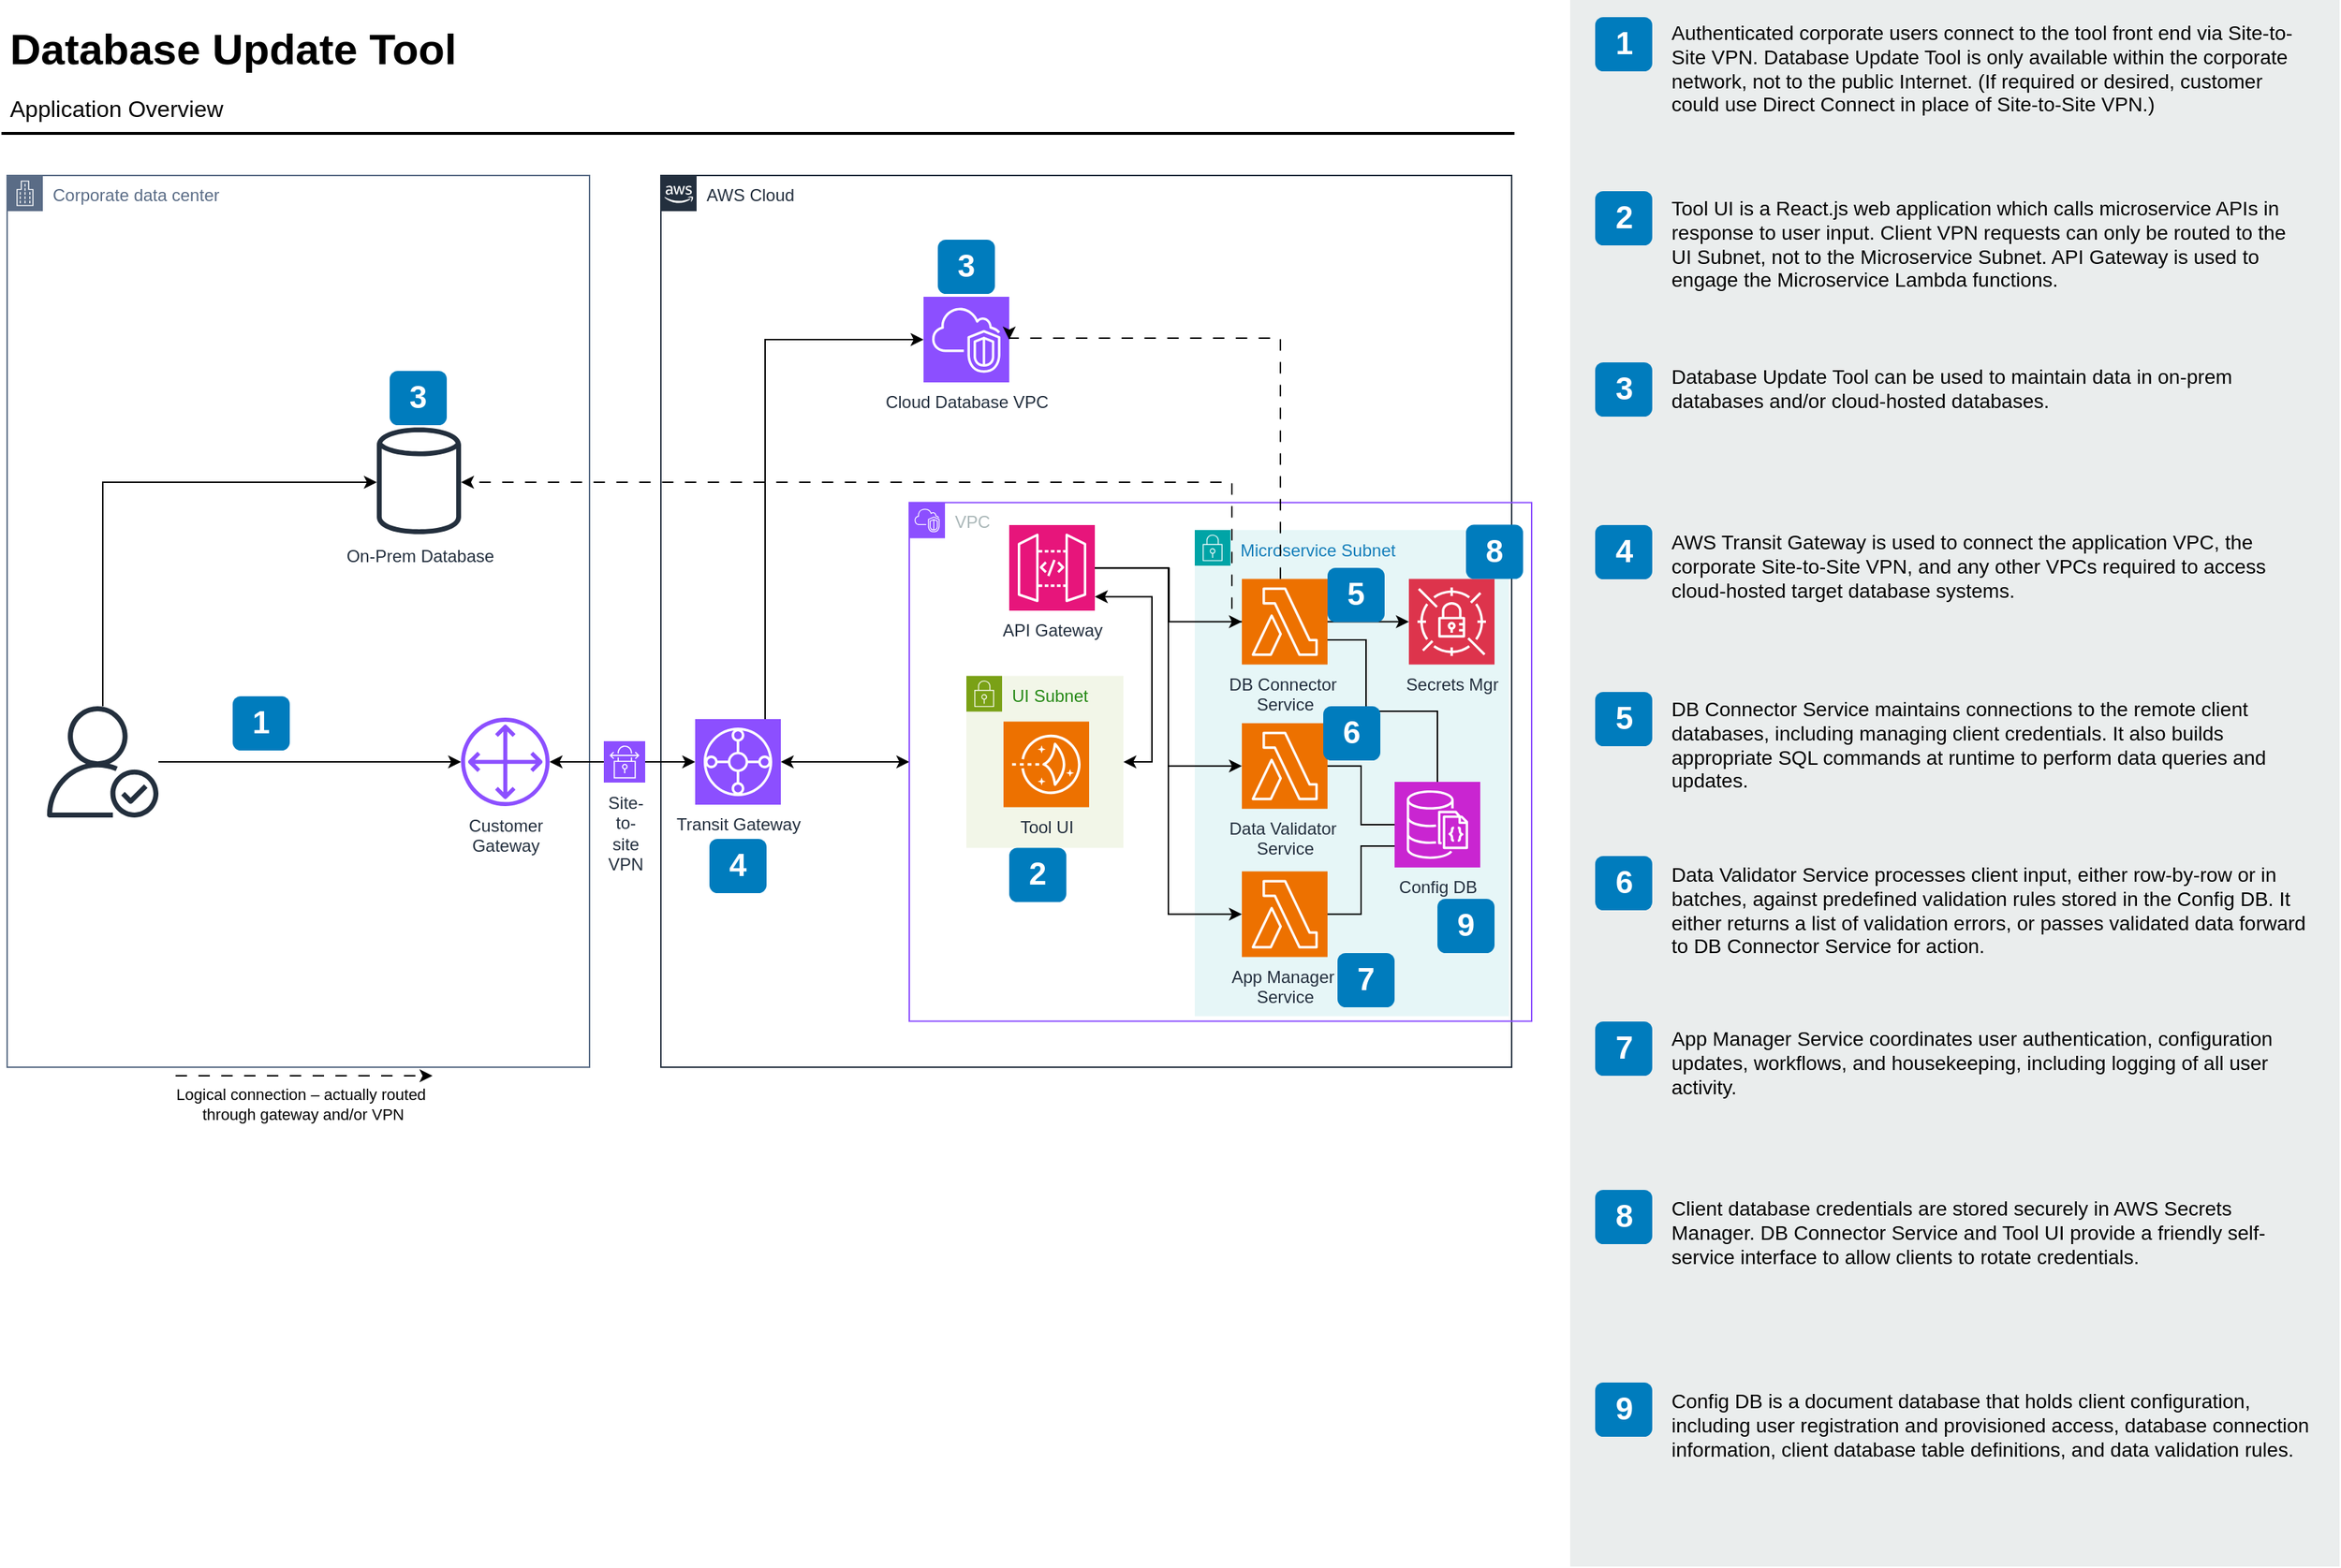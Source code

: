 <mxfile version="27.0.2">
  <diagram id="Ht1M8jgEwFfnCIfOTk4-" name="Page-1">
    <mxGraphModel dx="1118" dy="859" grid="1" gridSize="10" guides="1" tooltips="1" connect="1" arrows="1" fold="1" page="1" pageScale="1" pageWidth="1100" pageHeight="850" math="0" shadow="0">
      <root>
        <mxCell id="0" />
        <mxCell id="1" parent="0" />
        <mxCell id="UEzPUAAOIrF-is8g5C7q-2" value="AWS Cloud" style="points=[[0,0],[0.25,0],[0.5,0],[0.75,0],[1,0],[1,0.25],[1,0.5],[1,0.75],[1,1],[0.75,1],[0.5,1],[0.25,1],[0,1],[0,0.75],[0,0.5],[0,0.25]];outlineConnect=0;gradientColor=none;html=1;whiteSpace=wrap;fontSize=12;fontStyle=0;shape=mxgraph.aws4.group;grIcon=mxgraph.aws4.group_aws_cloud_alt;strokeColor=#232F3E;fillColor=none;verticalAlign=top;align=left;spacingLeft=30;fontColor=#232F3E;dashed=0;container=1;pointerEvents=0;collapsible=0;recursiveResize=0;" parent="1" vertex="1">
          <mxGeometry x="470" y="175" width="596" height="625" as="geometry" />
        </mxCell>
        <mxCell id="L3uOfCzPtdk7CH7yRiEO-7" value="Cloud Database VPC" style="sketch=0;points=[[0,0,0],[0.25,0,0],[0.5,0,0],[0.75,0,0],[1,0,0],[0,1,0],[0.25,1,0],[0.5,1,0],[0.75,1,0],[1,1,0],[0,0.25,0],[0,0.5,0],[0,0.75,0],[1,0.25,0],[1,0.5,0],[1,0.75,0]];outlineConnect=0;fontColor=#232F3E;fillColor=#8C4FFF;strokeColor=#ffffff;dashed=0;verticalLabelPosition=bottom;verticalAlign=top;align=center;html=1;fontSize=12;fontStyle=0;aspect=fixed;shape=mxgraph.aws4.resourceIcon;resIcon=mxgraph.aws4.vpc;" parent="UEzPUAAOIrF-is8g5C7q-2" vertex="1">
          <mxGeometry x="184" y="85" width="60" height="60" as="geometry" />
        </mxCell>
        <mxCell id="L3uOfCzPtdk7CH7yRiEO-11" style="edgeStyle=orthogonalEdgeStyle;rounded=0;orthogonalLoop=1;jettySize=auto;html=1;entryX=0;entryY=0.5;entryDx=0;entryDy=0;startArrow=classic;startFill=1;" parent="UEzPUAAOIrF-is8g5C7q-2" source="L3uOfCzPtdk7CH7yRiEO-6" target="L3uOfCzPtdk7CH7yRiEO-10" edge="1">
          <mxGeometry relative="1" as="geometry" />
        </mxCell>
        <mxCell id="L3uOfCzPtdk7CH7yRiEO-6" value="Transit Gateway" style="sketch=0;points=[[0,0,0],[0.25,0,0],[0.5,0,0],[0.75,0,0],[1,0,0],[0,1,0],[0.25,1,0],[0.5,1,0],[0.75,1,0],[1,1,0],[0,0.25,0],[0,0.5,0],[0,0.75,0],[1,0.25,0],[1,0.5,0],[1,0.75,0]];outlineConnect=0;fontColor=#232F3E;fillColor=#8C4FFF;strokeColor=#ffffff;dashed=0;verticalLabelPosition=bottom;verticalAlign=top;align=center;html=1;fontSize=12;fontStyle=0;aspect=fixed;shape=mxgraph.aws4.resourceIcon;resIcon=mxgraph.aws4.transit_gateway;" parent="UEzPUAAOIrF-is8g5C7q-2" vertex="1">
          <mxGeometry x="24" y="381" width="60" height="60" as="geometry" />
        </mxCell>
        <mxCell id="L3uOfCzPtdk7CH7yRiEO-8" style="edgeStyle=orthogonalEdgeStyle;rounded=0;orthogonalLoop=1;jettySize=auto;html=1;entryX=0;entryY=0.5;entryDx=0;entryDy=0;entryPerimeter=0;" parent="UEzPUAAOIrF-is8g5C7q-2" source="L3uOfCzPtdk7CH7yRiEO-6" target="L3uOfCzPtdk7CH7yRiEO-7" edge="1">
          <mxGeometry relative="1" as="geometry">
            <Array as="points">
              <mxPoint x="73" y="115" />
              <mxPoint x="148" y="115" />
            </Array>
          </mxGeometry>
        </mxCell>
        <mxCell id="L3uOfCzPtdk7CH7yRiEO-10" value="VPC" style="points=[[0,0],[0.25,0],[0.5,0],[0.75,0],[1,0],[1,0.25],[1,0.5],[1,0.75],[1,1],[0.75,1],[0.5,1],[0.25,1],[0,1],[0,0.75],[0,0.5],[0,0.25]];outlineConnect=0;gradientColor=none;html=1;whiteSpace=wrap;fontSize=12;fontStyle=0;container=1;pointerEvents=0;collapsible=0;recursiveResize=0;shape=mxgraph.aws4.group;grIcon=mxgraph.aws4.group_vpc2;strokeColor=#8C4FFF;fillColor=none;verticalAlign=top;align=left;spacingLeft=30;fontColor=#AAB7B8;dashed=0;" parent="UEzPUAAOIrF-is8g5C7q-2" vertex="1">
          <mxGeometry x="174" y="229.25" width="436" height="363.5" as="geometry" />
        </mxCell>
        <mxCell id="L3uOfCzPtdk7CH7yRiEO-42" style="edgeStyle=orthogonalEdgeStyle;rounded=0;orthogonalLoop=1;jettySize=auto;html=1;startArrow=classic;startFill=1;" parent="L3uOfCzPtdk7CH7yRiEO-10" source="L3uOfCzPtdk7CH7yRiEO-13" target="L3uOfCzPtdk7CH7yRiEO-41" edge="1">
          <mxGeometry relative="1" as="geometry">
            <Array as="points">
              <mxPoint x="170" y="182" />
              <mxPoint x="170" y="66" />
            </Array>
          </mxGeometry>
        </mxCell>
        <mxCell id="L3uOfCzPtdk7CH7yRiEO-13" value="UI Subnet" style="points=[[0,0],[0.25,0],[0.5,0],[0.75,0],[1,0],[1,0.25],[1,0.5],[1,0.75],[1,1],[0.75,1],[0.5,1],[0.25,1],[0,1],[0,0.75],[0,0.5],[0,0.25]];outlineConnect=0;gradientColor=none;html=1;whiteSpace=wrap;fontSize=12;fontStyle=0;container=1;pointerEvents=0;collapsible=0;recursiveResize=0;shape=mxgraph.aws4.group;grIcon=mxgraph.aws4.group_security_group;grStroke=0;strokeColor=#7AA116;fillColor=#F2F6E8;verticalAlign=top;align=left;spacingLeft=30;fontColor=#248814;dashed=0;" parent="L3uOfCzPtdk7CH7yRiEO-10" vertex="1">
          <mxGeometry x="40" y="121.5" width="110" height="120.5" as="geometry" />
        </mxCell>
        <mxCell id="L3uOfCzPtdk7CH7yRiEO-15" value="Tool UI" style="sketch=0;points=[[0,0,0],[0.25,0,0],[0.5,0,0],[0.75,0,0],[1,0,0],[0,1,0],[0.25,1,0],[0.5,1,0],[0.75,1,0],[1,1,0],[0,0.25,0],[0,0.5,0],[0,0.75,0],[1,0.25,0],[1,0.5,0],[1,0.75,0]];outlineConnect=0;fontColor=#232F3E;fillColor=#ED7100;strokeColor=#ffffff;dashed=0;verticalLabelPosition=bottom;verticalAlign=top;align=center;html=1;fontSize=12;fontStyle=0;aspect=fixed;shape=mxgraph.aws4.resourceIcon;resIcon=mxgraph.aws4.lightsail;" parent="L3uOfCzPtdk7CH7yRiEO-13" vertex="1">
          <mxGeometry x="26" y="32" width="60" height="60" as="geometry" />
        </mxCell>
        <mxCell id="L3uOfCzPtdk7CH7yRiEO-14" value="Microservice Subnet" style="points=[[0,0],[0.25,0],[0.5,0],[0.75,0],[1,0],[1,0.25],[1,0.5],[1,0.75],[1,1],[0.75,1],[0.5,1],[0.25,1],[0,1],[0,0.75],[0,0.5],[0,0.25]];outlineConnect=0;gradientColor=none;html=1;whiteSpace=wrap;fontSize=12;fontStyle=0;container=1;pointerEvents=0;collapsible=0;recursiveResize=0;shape=mxgraph.aws4.group;grIcon=mxgraph.aws4.group_security_group;grStroke=0;strokeColor=#00A4A6;fillColor=#E6F6F7;verticalAlign=top;align=left;spacingLeft=30;fontColor=#147EBA;dashed=0;" parent="L3uOfCzPtdk7CH7yRiEO-10" vertex="1">
          <mxGeometry x="200" y="19.25" width="220" height="340.75" as="geometry" />
        </mxCell>
        <mxCell id="L3uOfCzPtdk7CH7yRiEO-36" style="edgeStyle=orthogonalEdgeStyle;rounded=0;orthogonalLoop=1;jettySize=auto;html=1;" parent="L3uOfCzPtdk7CH7yRiEO-14" source="L3uOfCzPtdk7CH7yRiEO-16" target="L3uOfCzPtdk7CH7yRiEO-35" edge="1">
          <mxGeometry relative="1" as="geometry" />
        </mxCell>
        <mxCell id="L3uOfCzPtdk7CH7yRiEO-16" value="DB Connector&amp;nbsp;&lt;div&gt;Service&lt;/div&gt;" style="sketch=0;points=[[0,0,0],[0.25,0,0],[0.5,0,0],[0.75,0,0],[1,0,0],[0,1,0],[0.25,1,0],[0.5,1,0],[0.75,1,0],[1,1,0],[0,0.25,0],[0,0.5,0],[0,0.75,0],[1,0.25,0],[1,0.5,0],[1,0.75,0]];outlineConnect=0;fontColor=#232F3E;fillColor=#ED7100;strokeColor=#ffffff;dashed=0;verticalLabelPosition=bottom;verticalAlign=top;align=center;html=1;fontSize=12;fontStyle=0;aspect=fixed;shape=mxgraph.aws4.resourceIcon;resIcon=mxgraph.aws4.lambda;" parent="L3uOfCzPtdk7CH7yRiEO-14" vertex="1">
          <mxGeometry x="33" y="34.25" width="60" height="60" as="geometry" />
        </mxCell>
        <mxCell id="L3uOfCzPtdk7CH7yRiEO-17" value="Config DB" style="sketch=0;points=[[0,0,0],[0.25,0,0],[0.5,0,0],[0.75,0,0],[1,0,0],[0,1,0],[0.25,1,0],[0.5,1,0],[0.75,1,0],[1,1,0],[0,0.25,0],[0,0.5,0],[0,0.75,0],[1,0.25,0],[1,0.5,0],[1,0.75,0]];outlineConnect=0;fontColor=#232F3E;fillColor=#C925D1;strokeColor=#ffffff;dashed=0;verticalLabelPosition=bottom;verticalAlign=top;align=center;html=1;fontSize=12;fontStyle=0;aspect=fixed;shape=mxgraph.aws4.resourceIcon;resIcon=mxgraph.aws4.documentdb_with_mongodb_compatibility;" parent="L3uOfCzPtdk7CH7yRiEO-14" vertex="1">
          <mxGeometry x="140" y="176.5" width="60" height="60" as="geometry" />
        </mxCell>
        <mxCell id="L3uOfCzPtdk7CH7yRiEO-22" value="Data Validator&amp;nbsp;&lt;div&gt;Service&lt;/div&gt;" style="sketch=0;points=[[0,0,0],[0.25,0,0],[0.5,0,0],[0.75,0,0],[1,0,0],[0,1,0],[0.25,1,0],[0.5,1,0],[0.75,1,0],[1,1,0],[0,0.25,0],[0,0.5,0],[0,0.75,0],[1,0.25,0],[1,0.5,0],[1,0.75,0]];outlineConnect=0;fontColor=#232F3E;fillColor=#ED7100;strokeColor=#ffffff;dashed=0;verticalLabelPosition=bottom;verticalAlign=top;align=center;html=1;fontSize=12;fontStyle=0;aspect=fixed;shape=mxgraph.aws4.resourceIcon;resIcon=mxgraph.aws4.lambda;" parent="L3uOfCzPtdk7CH7yRiEO-14" vertex="1">
          <mxGeometry x="33" y="135.37" width="60" height="60" as="geometry" />
        </mxCell>
        <mxCell id="L3uOfCzPtdk7CH7yRiEO-23" value="App Manager&amp;nbsp;&lt;div&gt;Service&lt;/div&gt;" style="sketch=0;points=[[0,0,0],[0.25,0,0],[0.5,0,0],[0.75,0,0],[1,0,0],[0,1,0],[0.25,1,0],[0.5,1,0],[0.75,1,0],[1,1,0],[0,0.25,0],[0,0.5,0],[0,0.75,0],[1,0.25,0],[1,0.5,0],[1,0.75,0]];outlineConnect=0;fontColor=#232F3E;fillColor=#ED7100;strokeColor=#ffffff;dashed=0;verticalLabelPosition=bottom;verticalAlign=top;align=center;html=1;fontSize=12;fontStyle=0;aspect=fixed;shape=mxgraph.aws4.resourceIcon;resIcon=mxgraph.aws4.lambda;" parent="L3uOfCzPtdk7CH7yRiEO-14" vertex="1">
          <mxGeometry x="33" y="239.25" width="60" height="60" as="geometry" />
        </mxCell>
        <mxCell id="L3uOfCzPtdk7CH7yRiEO-24" style="edgeStyle=orthogonalEdgeStyle;rounded=0;orthogonalLoop=1;jettySize=auto;html=1;entryX=0.5;entryY=0;entryDx=0;entryDy=0;entryPerimeter=0;endArrow=none;startFill=0;" parent="L3uOfCzPtdk7CH7yRiEO-14" source="L3uOfCzPtdk7CH7yRiEO-16" target="L3uOfCzPtdk7CH7yRiEO-17" edge="1">
          <mxGeometry relative="1" as="geometry">
            <Array as="points">
              <mxPoint x="120" y="77" />
              <mxPoint x="120" y="127" />
              <mxPoint x="170" y="127" />
            </Array>
          </mxGeometry>
        </mxCell>
        <mxCell id="L3uOfCzPtdk7CH7yRiEO-25" style="edgeStyle=orthogonalEdgeStyle;rounded=0;orthogonalLoop=1;jettySize=auto;html=1;entryX=0;entryY=0.5;entryDx=0;entryDy=0;entryPerimeter=0;endArrow=none;startFill=0;" parent="L3uOfCzPtdk7CH7yRiEO-14" source="L3uOfCzPtdk7CH7yRiEO-22" target="L3uOfCzPtdk7CH7yRiEO-17" edge="1">
          <mxGeometry relative="1" as="geometry" />
        </mxCell>
        <mxCell id="L3uOfCzPtdk7CH7yRiEO-26" style="edgeStyle=orthogonalEdgeStyle;rounded=0;orthogonalLoop=1;jettySize=auto;html=1;entryX=0;entryY=0.75;entryDx=0;entryDy=0;entryPerimeter=0;endArrow=none;startFill=0;" parent="L3uOfCzPtdk7CH7yRiEO-14" source="L3uOfCzPtdk7CH7yRiEO-23" target="L3uOfCzPtdk7CH7yRiEO-17" edge="1">
          <mxGeometry relative="1" as="geometry" />
        </mxCell>
        <mxCell id="L3uOfCzPtdk7CH7yRiEO-34" value="5" style="rounded=1;whiteSpace=wrap;html=1;fillColor=#007CBD;strokeColor=none;fontColor=#FFFFFF;fontStyle=1;fontSize=22;" parent="L3uOfCzPtdk7CH7yRiEO-14" vertex="1">
          <mxGeometry x="93" y="26.5" width="40" height="38" as="geometry" />
        </mxCell>
        <mxCell id="L3uOfCzPtdk7CH7yRiEO-35" value="Secrets Mgr" style="sketch=0;points=[[0,0,0],[0.25,0,0],[0.5,0,0],[0.75,0,0],[1,0,0],[0,1,0],[0.25,1,0],[0.5,1,0],[0.75,1,0],[1,1,0],[0,0.25,0],[0,0.5,0],[0,0.75,0],[1,0.25,0],[1,0.5,0],[1,0.75,0]];outlineConnect=0;fontColor=#232F3E;fillColor=#DD344C;strokeColor=#ffffff;dashed=0;verticalLabelPosition=bottom;verticalAlign=top;align=center;html=1;fontSize=12;fontStyle=0;aspect=fixed;shape=mxgraph.aws4.resourceIcon;resIcon=mxgraph.aws4.secrets_manager;" parent="L3uOfCzPtdk7CH7yRiEO-14" vertex="1">
          <mxGeometry x="150" y="34.25" width="60" height="60" as="geometry" />
        </mxCell>
        <mxCell id="L3uOfCzPtdk7CH7yRiEO-37" value="6" style="rounded=1;whiteSpace=wrap;html=1;fillColor=#007CBD;strokeColor=none;fontColor=#FFFFFF;fontStyle=1;fontSize=22;" parent="L3uOfCzPtdk7CH7yRiEO-14" vertex="1">
          <mxGeometry x="90" y="123.5" width="40" height="38" as="geometry" />
        </mxCell>
        <mxCell id="L3uOfCzPtdk7CH7yRiEO-38" value="7" style="rounded=1;whiteSpace=wrap;html=1;fillColor=#007CBD;strokeColor=none;fontColor=#FFFFFF;fontStyle=1;fontSize=22;" parent="L3uOfCzPtdk7CH7yRiEO-14" vertex="1">
          <mxGeometry x="100" y="296.5" width="40" height="38" as="geometry" />
        </mxCell>
        <mxCell id="L3uOfCzPtdk7CH7yRiEO-39" value="8" style="rounded=1;whiteSpace=wrap;html=1;fillColor=#007CBD;strokeColor=none;fontColor=#FFFFFF;fontStyle=1;fontSize=22;" parent="L3uOfCzPtdk7CH7yRiEO-14" vertex="1">
          <mxGeometry x="190" y="-3.75" width="40" height="38" as="geometry" />
        </mxCell>
        <mxCell id="L3uOfCzPtdk7CH7yRiEO-40" value="9" style="rounded=1;whiteSpace=wrap;html=1;fillColor=#007CBD;strokeColor=none;fontColor=#FFFFFF;fontStyle=1;fontSize=22;" parent="L3uOfCzPtdk7CH7yRiEO-14" vertex="1">
          <mxGeometry x="170" y="258.5" width="40" height="38" as="geometry" />
        </mxCell>
        <mxCell id="L3uOfCzPtdk7CH7yRiEO-27" style="edgeStyle=orthogonalEdgeStyle;rounded=0;orthogonalLoop=1;jettySize=auto;html=1;entryX=0;entryY=0.5;entryDx=0;entryDy=0;entryPerimeter=0;startArrow=none;startFill=0;exitX=0.876;exitY=0.254;exitDx=0;exitDy=0;exitPerimeter=0;" parent="L3uOfCzPtdk7CH7yRiEO-10" source="L3uOfCzPtdk7CH7yRiEO-41" target="L3uOfCzPtdk7CH7yRiEO-16" edge="1">
          <mxGeometry relative="1" as="geometry">
            <Array as="points">
              <mxPoint x="123" y="46" />
              <mxPoint x="182" y="46" />
              <mxPoint x="182" y="84" />
            </Array>
          </mxGeometry>
        </mxCell>
        <mxCell id="L3uOfCzPtdk7CH7yRiEO-28" style="edgeStyle=orthogonalEdgeStyle;rounded=0;orthogonalLoop=1;jettySize=auto;html=1;entryX=0;entryY=0.5;entryDx=0;entryDy=0;entryPerimeter=0;startArrow=none;startFill=0;" parent="L3uOfCzPtdk7CH7yRiEO-10" source="L3uOfCzPtdk7CH7yRiEO-41" target="L3uOfCzPtdk7CH7yRiEO-22" edge="1">
          <mxGeometry relative="1" as="geometry" />
        </mxCell>
        <mxCell id="L3uOfCzPtdk7CH7yRiEO-29" style="edgeStyle=orthogonalEdgeStyle;rounded=0;orthogonalLoop=1;jettySize=auto;html=1;entryX=0;entryY=0.5;entryDx=0;entryDy=0;entryPerimeter=0;startArrow=none;startFill=0;exitX=1;exitY=0.5;exitDx=0;exitDy=0;exitPerimeter=0;" parent="L3uOfCzPtdk7CH7yRiEO-10" source="L3uOfCzPtdk7CH7yRiEO-41" target="L3uOfCzPtdk7CH7yRiEO-23" edge="1">
          <mxGeometry relative="1" as="geometry" />
        </mxCell>
        <mxCell id="L3uOfCzPtdk7CH7yRiEO-30" value="2" style="rounded=1;whiteSpace=wrap;html=1;fillColor=#007CBD;strokeColor=none;fontColor=#FFFFFF;fontStyle=1;fontSize=22;" parent="L3uOfCzPtdk7CH7yRiEO-10" vertex="1">
          <mxGeometry x="70" y="242" width="40" height="38" as="geometry" />
        </mxCell>
        <mxCell id="L3uOfCzPtdk7CH7yRiEO-41" value="API Gateway&lt;div&gt;&lt;br&gt;&lt;/div&gt;" style="sketch=0;points=[[0,0,0],[0.25,0,0],[0.5,0,0],[0.75,0,0],[1,0,0],[0,1,0],[0.25,1,0],[0.5,1,0],[0.75,1,0],[1,1,0],[0,0.25,0],[0,0.5,0],[0,0.75,0],[1,0.25,0],[1,0.5,0],[1,0.75,0]];outlineConnect=0;fontColor=#232F3E;fillColor=#E7157B;strokeColor=#ffffff;dashed=0;verticalLabelPosition=bottom;verticalAlign=top;align=center;html=1;fontSize=12;fontStyle=0;aspect=fixed;shape=mxgraph.aws4.resourceIcon;resIcon=mxgraph.aws4.api_gateway;" parent="L3uOfCzPtdk7CH7yRiEO-10" vertex="1">
          <mxGeometry x="70" y="15.75" width="60" height="60" as="geometry" />
        </mxCell>
        <mxCell id="L3uOfCzPtdk7CH7yRiEO-19" style="edgeStyle=orthogonalEdgeStyle;rounded=0;orthogonalLoop=1;jettySize=auto;html=1;entryX=1;entryY=0.5;entryDx=0;entryDy=0;entryPerimeter=0;dashed=1;dashPattern=8 8;" parent="UEzPUAAOIrF-is8g5C7q-2" source="L3uOfCzPtdk7CH7yRiEO-16" target="L3uOfCzPtdk7CH7yRiEO-7" edge="1">
          <mxGeometry relative="1" as="geometry">
            <Array as="points">
              <mxPoint x="434" y="114" />
              <mxPoint x="244" y="114" />
            </Array>
          </mxGeometry>
        </mxCell>
        <mxCell id="L3uOfCzPtdk7CH7yRiEO-31" value="3" style="rounded=1;whiteSpace=wrap;html=1;fillColor=#007CBD;strokeColor=none;fontColor=#FFFFFF;fontStyle=1;fontSize=22;" parent="UEzPUAAOIrF-is8g5C7q-2" vertex="1">
          <mxGeometry x="194" y="45" width="40" height="38" as="geometry" />
        </mxCell>
        <mxCell id="L3uOfCzPtdk7CH7yRiEO-33" value="4" style="rounded=1;whiteSpace=wrap;html=1;fillColor=#007CBD;strokeColor=none;fontColor=#FFFFFF;fontStyle=1;fontSize=22;" parent="UEzPUAAOIrF-is8g5C7q-2" vertex="1">
          <mxGeometry x="34" y="465" width="40" height="38" as="geometry" />
        </mxCell>
        <mxCell id="UEzPUAAOIrF-is8g5C7q-1" value="Corporate data center" style="points=[[0,0],[0.25,0],[0.5,0],[0.75,0],[1,0],[1,0.25],[1,0.5],[1,0.75],[1,1],[0.75,1],[0.5,1],[0.25,1],[0,1],[0,0.75],[0,0.5],[0,0.25]];outlineConnect=0;gradientColor=none;html=1;whiteSpace=wrap;fontSize=12;fontStyle=0;shape=mxgraph.aws4.group;grIcon=mxgraph.aws4.group_corporate_data_center;strokeColor=#5A6C86;fillColor=none;verticalAlign=top;align=left;spacingLeft=30;fontColor=#5A6C86;dashed=0;container=1;pointerEvents=0;collapsible=0;recursiveResize=0;" parent="1" vertex="1">
          <mxGeometry x="12" y="175" width="408" height="625" as="geometry" />
        </mxCell>
        <mxCell id="L3uOfCzPtdk7CH7yRiEO-1" value="" style="sketch=0;outlineConnect=0;fontColor=#232F3E;gradientColor=none;fillColor=#232F3D;strokeColor=none;dashed=0;verticalLabelPosition=bottom;verticalAlign=top;align=center;html=1;fontSize=12;fontStyle=0;aspect=fixed;pointerEvents=1;shape=mxgraph.aws4.authenticated_user;" parent="UEzPUAAOIrF-is8g5C7q-1" vertex="1">
          <mxGeometry x="28" y="372" width="78" height="78" as="geometry" />
        </mxCell>
        <mxCell id="L3uOfCzPtdk7CH7yRiEO-12" style="edgeStyle=orthogonalEdgeStyle;rounded=0;orthogonalLoop=1;jettySize=auto;html=1;" parent="UEzPUAAOIrF-is8g5C7q-1" source="L3uOfCzPtdk7CH7yRiEO-1" target="L3uOfCzPtdk7CH7yRiEO-9" edge="1">
          <mxGeometry relative="1" as="geometry">
            <mxPoint x="288" y="381" as="sourcePoint" />
            <Array as="points">
              <mxPoint x="67" y="215" />
            </Array>
          </mxGeometry>
        </mxCell>
        <mxCell id="L3uOfCzPtdk7CH7yRiEO-4" style="edgeStyle=orthogonalEdgeStyle;rounded=0;orthogonalLoop=1;jettySize=auto;html=1;" parent="UEzPUAAOIrF-is8g5C7q-1" source="L3uOfCzPtdk7CH7yRiEO-1" target="nR_JS_Owz8EhOtPVmN-y-1" edge="1">
          <mxGeometry relative="1" as="geometry">
            <mxPoint x="258" y="411" as="targetPoint" />
          </mxGeometry>
        </mxCell>
        <mxCell id="-QjtrjUzRDEMRZ5MF8oH-9" value="1" style="rounded=1;whiteSpace=wrap;html=1;fillColor=#007CBD;strokeColor=none;fontColor=#FFFFFF;fontStyle=1;fontSize=22;" parent="UEzPUAAOIrF-is8g5C7q-1" vertex="1">
          <mxGeometry x="158" y="365" width="40" height="38" as="geometry" />
        </mxCell>
        <mxCell id="L3uOfCzPtdk7CH7yRiEO-9" value="On-Prem Database" style="sketch=0;outlineConnect=0;fontColor=#232F3E;gradientColor=none;fillColor=#232F3D;strokeColor=none;dashed=0;verticalLabelPosition=bottom;verticalAlign=top;align=center;html=1;fontSize=12;fontStyle=0;aspect=fixed;pointerEvents=1;shape=mxgraph.aws4.generic_database;" parent="UEzPUAAOIrF-is8g5C7q-1" vertex="1">
          <mxGeometry x="259" y="175" width="59" height="78" as="geometry" />
        </mxCell>
        <mxCell id="L3uOfCzPtdk7CH7yRiEO-32" value="3" style="rounded=1;whiteSpace=wrap;html=1;fillColor=#007CBD;strokeColor=none;fontColor=#FFFFFF;fontStyle=1;fontSize=22;" parent="UEzPUAAOIrF-is8g5C7q-1" vertex="1">
          <mxGeometry x="268" y="137" width="40" height="38" as="geometry" />
        </mxCell>
        <mxCell id="nR_JS_Owz8EhOtPVmN-y-1" value="Customer&lt;div&gt;Gateway&lt;/div&gt;" style="sketch=0;outlineConnect=0;fontColor=#232F3E;gradientColor=none;fillColor=#8C4FFF;strokeColor=none;dashed=0;verticalLabelPosition=bottom;verticalAlign=top;align=center;html=1;fontSize=12;fontStyle=0;aspect=fixed;pointerEvents=1;shape=mxgraph.aws4.customer_gateway;" vertex="1" parent="UEzPUAAOIrF-is8g5C7q-1">
          <mxGeometry x="318" y="380" width="62" height="62" as="geometry" />
        </mxCell>
        <mxCell id="-QjtrjUzRDEMRZ5MF8oH-47" value="Database Update Tool" style="text;html=1;resizable=0;points=[];autosize=1;align=left;verticalAlign=top;spacingTop=-4;fontSize=30;fontStyle=1" parent="1" vertex="1">
          <mxGeometry x="12" y="65.5" width="320" height="40" as="geometry" />
        </mxCell>
        <mxCell id="-QjtrjUzRDEMRZ5MF8oH-48" value="Application Overview" style="text;html=1;resizable=0;points=[];autosize=1;align=left;verticalAlign=top;spacingTop=-4;fontSize=16" parent="1" vertex="1">
          <mxGeometry x="12" y="115.5" width="170" height="30" as="geometry" />
        </mxCell>
        <mxCell id="SCVMTBWpLvtzJIhz15lM-1" value="" style="line;strokeWidth=2;html=1;fontSize=14;" parent="1" vertex="1">
          <mxGeometry x="8" y="140.5" width="1060" height="10" as="geometry" />
        </mxCell>
        <mxCell id="7OVz4w7n9kzEPWy-4BBC-3" value="" style="rounded=0;whiteSpace=wrap;html=1;fillColor=#EAEDED;fontSize=22;fontColor=#FFFFFF;strokeColor=none;labelBackgroundColor=none;" parent="1" vertex="1">
          <mxGeometry x="1107" y="52" width="539" height="1098" as="geometry" />
        </mxCell>
        <mxCell id="7OVz4w7n9kzEPWy-4BBC-4" value="1" style="rounded=1;whiteSpace=wrap;html=1;fillColor=#007CBD;strokeColor=none;fontColor=#FFFFFF;fontStyle=1;fontSize=22;labelBackgroundColor=none;" parent="1" vertex="1">
          <mxGeometry x="1124.5" y="64" width="40" height="38" as="geometry" />
        </mxCell>
        <mxCell id="7OVz4w7n9kzEPWy-4BBC-5" value="2" style="rounded=1;whiteSpace=wrap;html=1;fillColor=#007CBD;strokeColor=none;fontColor=#FFFFFF;fontStyle=1;fontSize=22;labelBackgroundColor=none;" parent="1" vertex="1">
          <mxGeometry x="1124.5" y="186" width="40" height="38" as="geometry" />
        </mxCell>
        <mxCell id="7OVz4w7n9kzEPWy-4BBC-6" value="3" style="rounded=1;whiteSpace=wrap;html=1;fillColor=#007CBD;strokeColor=none;fontColor=#FFFFFF;fontStyle=1;fontSize=22;labelBackgroundColor=none;" parent="1" vertex="1">
          <mxGeometry x="1124.5" y="306" width="40" height="38" as="geometry" />
        </mxCell>
        <mxCell id="7OVz4w7n9kzEPWy-4BBC-7" value="4" style="rounded=1;whiteSpace=wrap;html=1;fillColor=#007CBD;strokeColor=none;fontColor=#FFFFFF;fontStyle=1;fontSize=22;labelBackgroundColor=none;" parent="1" vertex="1">
          <mxGeometry x="1124.5" y="420" width="40" height="38" as="geometry" />
        </mxCell>
        <mxCell id="7OVz4w7n9kzEPWy-4BBC-8" value="5" style="rounded=1;whiteSpace=wrap;html=1;fillColor=#007CBD;strokeColor=none;fontColor=#FFFFFF;fontStyle=1;fontSize=22;labelBackgroundColor=none;" parent="1" vertex="1">
          <mxGeometry x="1124.5" y="537" width="40" height="38" as="geometry" />
        </mxCell>
        <mxCell id="7OVz4w7n9kzEPWy-4BBC-9" value="6" style="rounded=1;whiteSpace=wrap;html=1;fillColor=#007CBD;strokeColor=none;fontColor=#FFFFFF;fontStyle=1;fontSize=22;labelBackgroundColor=none;" parent="1" vertex="1">
          <mxGeometry x="1124.5" y="652" width="40" height="38" as="geometry" />
        </mxCell>
        <mxCell id="7OVz4w7n9kzEPWy-4BBC-10" value="7" style="rounded=1;whiteSpace=wrap;html=1;fillColor=#007CBD;strokeColor=none;fontColor=#FFFFFF;fontStyle=1;fontSize=22;labelBackgroundColor=none;" parent="1" vertex="1">
          <mxGeometry x="1124.5" y="768" width="40" height="38" as="geometry" />
        </mxCell>
        <mxCell id="7OVz4w7n9kzEPWy-4BBC-11" value="8" style="rounded=1;whiteSpace=wrap;html=1;fillColor=#007CBD;strokeColor=none;fontColor=#FFFFFF;fontStyle=1;fontSize=22;labelBackgroundColor=none;" parent="1" vertex="1">
          <mxGeometry x="1124.5" y="886" width="40" height="38" as="geometry" />
        </mxCell>
        <mxCell id="7OVz4w7n9kzEPWy-4BBC-13" value="Authenticated corporate users connect to the tool front end via Site-to-Site VPN. Database Update Tool is only available within the corporate network, not to the public Internet. (If required or desired, customer could use Direct Connect in place of Site-to-Site VPN.)" style="text;html=1;align=left;verticalAlign=top;spacingTop=-4;fontSize=14;labelBackgroundColor=none;whiteSpace=wrap;" parent="1" vertex="1">
          <mxGeometry x="1176" y="63.5" width="449" height="118" as="geometry" />
        </mxCell>
        <mxCell id="7OVz4w7n9kzEPWy-4BBC-14" value="&lt;span&gt;Tool UI is a React.js web application which calls microservice APIs in response to user input. Client VPN requests can only be routed to the UI Subnet, not to the Microservice Subnet. API Gateway is used to engage the Microservice Lambda functions.&lt;/span&gt;" style="text;html=1;align=left;verticalAlign=top;spacingTop=-4;fontSize=14;labelBackgroundColor=none;whiteSpace=wrap;" parent="1" vertex="1">
          <mxGeometry x="1175.5" y="186.5" width="450" height="115" as="geometry" />
        </mxCell>
        <mxCell id="7OVz4w7n9kzEPWy-4BBC-15" value="&lt;span&gt;Database Update Tool can be used to maintain data in on-prem databases and/or cloud-hosted databases.&amp;nbsp;&lt;/span&gt;" style="text;html=1;align=left;verticalAlign=top;spacingTop=-4;fontSize=14;labelBackgroundColor=none;whiteSpace=wrap;" parent="1" vertex="1">
          <mxGeometry x="1175.5" y="304.5" width="450" height="117" as="geometry" />
        </mxCell>
        <mxCell id="7OVz4w7n9kzEPWy-4BBC-16" value="&lt;span&gt;AWS Transit Gateway is used to connect the application VPC, the corporate Site-to-Site VPN, and any other VPCs required to access cloud-hosted target database systems.&lt;/span&gt;" style="text;html=1;align=left;verticalAlign=top;spacingTop=-4;fontSize=14;labelBackgroundColor=none;whiteSpace=wrap;" parent="1" vertex="1">
          <mxGeometry x="1175.5" y="420.5" width="450" height="121" as="geometry" />
        </mxCell>
        <mxCell id="7OVz4w7n9kzEPWy-4BBC-17" value="&lt;span&gt;DB Connector Service maintains connections to the remote client databases, including managing client credentials. It also builds appropriate SQL commands at runtime to perform data queries and updates.&lt;/span&gt;" style="text;html=1;align=left;verticalAlign=top;spacingTop=-4;fontSize=14;labelBackgroundColor=none;whiteSpace=wrap;" parent="1" vertex="1">
          <mxGeometry x="1176" y="537.5" width="449" height="114" as="geometry" />
        </mxCell>
        <mxCell id="7OVz4w7n9kzEPWy-4BBC-18" value="&lt;span&gt;Data Validator Service processes client input, either row-by-row or in batches, against predefined validation rules stored in the Config DB. It either returns a list of validation errors, or passes validated data forward to DB Connector Service for action.&lt;/span&gt;" style="text;html=1;align=left;verticalAlign=top;spacingTop=-4;fontSize=14;labelBackgroundColor=none;whiteSpace=wrap;" parent="1" vertex="1">
          <mxGeometry x="1175.5" y="653.5" width="450" height="118" as="geometry" />
        </mxCell>
        <mxCell id="7OVz4w7n9kzEPWy-4BBC-19" value="App Manager Service coordinates user authentication, configuration updates, workflows, and housekeeping, including logging of all user activity." style="text;html=1;align=left;verticalAlign=top;spacingTop=-4;fontSize=14;labelBackgroundColor=none;whiteSpace=wrap;" parent="1" vertex="1">
          <mxGeometry x="1176" y="768.5" width="449" height="113" as="geometry" />
        </mxCell>
        <mxCell id="7OVz4w7n9kzEPWy-4BBC-20" value="Client database credentials are stored securely in AWS Secrets Manager. DB Connector Service and Tool UI provide a friendly self-service interface to allow clients to rotate credentials." style="text;html=1;align=left;verticalAlign=top;spacingTop=-4;fontSize=14;labelBackgroundColor=none;whiteSpace=wrap;" parent="1" vertex="1">
          <mxGeometry x="1176" y="887.5" width="449" height="124" as="geometry" />
        </mxCell>
        <mxCell id="UEzPUAAOIrF-is8g5C7q-37" value="9" style="rounded=1;whiteSpace=wrap;html=1;fillColor=#007CBD;strokeColor=none;fontColor=#FFFFFF;fontStyle=1;fontSize=22;labelBackgroundColor=none;" parent="1" vertex="1">
          <mxGeometry x="1124.5" y="1021" width="40" height="38" as="geometry" />
        </mxCell>
        <mxCell id="UEzPUAAOIrF-is8g5C7q-38" value="Config DB is a document database that holds client configuration, including user registration and provisioned access, database connection information, client database table definitions, and data validation rules." style="text;html=1;align=left;verticalAlign=top;spacingTop=-4;fontSize=14;labelBackgroundColor=none;whiteSpace=wrap;" parent="1" vertex="1">
          <mxGeometry x="1176" y="1022.5" width="449" height="124" as="geometry" />
        </mxCell>
        <mxCell id="L3uOfCzPtdk7CH7yRiEO-5" style="edgeStyle=orthogonalEdgeStyle;rounded=0;orthogonalLoop=1;jettySize=auto;html=1;startArrow=classic;startFill=1;" parent="1" source="nR_JS_Owz8EhOtPVmN-y-1" target="L3uOfCzPtdk7CH7yRiEO-6" edge="1">
          <mxGeometry relative="1" as="geometry">
            <mxPoint x="460" y="595" as="targetPoint" />
          </mxGeometry>
        </mxCell>
        <mxCell id="L3uOfCzPtdk7CH7yRiEO-20" style="edgeStyle=orthogonalEdgeStyle;rounded=0;orthogonalLoop=1;jettySize=auto;html=1;dashed=1;dashPattern=8 8;" parent="1" source="L3uOfCzPtdk7CH7yRiEO-16" target="L3uOfCzPtdk7CH7yRiEO-9" edge="1">
          <mxGeometry relative="1" as="geometry">
            <Array as="points">
              <mxPoint x="870" y="390" />
            </Array>
          </mxGeometry>
        </mxCell>
        <mxCell id="L3uOfCzPtdk7CH7yRiEO-21" value="Logical connection – actually routed&amp;nbsp;&lt;div&gt;through gateway and/or VPN&lt;/div&gt;" style="endArrow=classic;html=1;rounded=0;dashed=1;dashPattern=8 8;" parent="1" edge="1">
          <mxGeometry y="-20" width="50" height="50" relative="1" as="geometry">
            <mxPoint x="130" y="806" as="sourcePoint" />
            <mxPoint x="310" y="806" as="targetPoint" />
            <mxPoint x="-1" as="offset" />
          </mxGeometry>
        </mxCell>
        <mxCell id="nR_JS_Owz8EhOtPVmN-y-3" value="Site-&lt;div&gt;to-&lt;/div&gt;&lt;div&gt;site&lt;/div&gt;&lt;div&gt;VPN&lt;/div&gt;" style="sketch=0;points=[[0,0,0],[0.25,0,0],[0.5,0,0],[0.75,0,0],[1,0,0],[0,1,0],[0.25,1,0],[0.5,1,0],[0.75,1,0],[1,1,0],[0,0.25,0],[0,0.5,0],[0,0.75,0],[1,0.25,0],[1,0.5,0],[1,0.75,0]];outlineConnect=0;fontColor=#232F3E;fillColor=#8C4FFF;strokeColor=#ffffff;dashed=0;verticalLabelPosition=bottom;verticalAlign=top;align=center;html=1;fontSize=12;fontStyle=0;aspect=fixed;shape=mxgraph.aws4.resourceIcon;resIcon=mxgraph.aws4.site_to_site_vpn;" vertex="1" parent="1">
          <mxGeometry x="430" y="571.5" width="29" height="29" as="geometry" />
        </mxCell>
      </root>
    </mxGraphModel>
  </diagram>
</mxfile>
